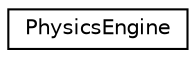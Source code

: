 digraph "Graphical Class Hierarchy"
{
  edge [fontname="Helvetica",fontsize="10",labelfontname="Helvetica",labelfontsize="10"];
  node [fontname="Helvetica",fontsize="10",shape=record];
  rankdir="LR";
  Node0 [label="PhysicsEngine",height=0.2,width=0.4,color="black", fillcolor="white", style="filled",URL="$class_physics_engine.html",tooltip="Classe prenant en charge la gestion de la physique du jeu. "];
}
